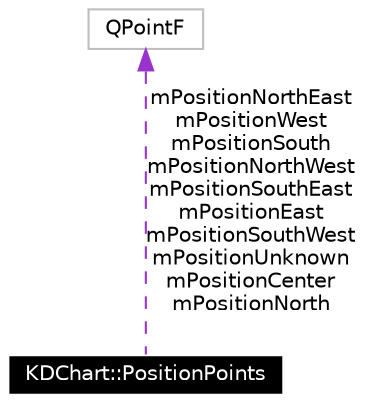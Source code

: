 digraph G
{
  edge [fontname="Helvetica",fontsize=10,labelfontname="Helvetica",labelfontsize=10];
  node [fontname="Helvetica",fontsize=10,shape=record];
  Node526 [label="KDChart::PositionPoints",height=0.2,width=0.4,color="white", fillcolor="black", style="filled" fontcolor="white"];
  Node527 -> Node526 [dir=back,color="darkorchid3",fontsize=10,style="dashed",label="mPositionNorthEast\nmPositionWest\nmPositionSouth\nmPositionNorthWest\nmPositionSouthEast\nmPositionEast\nmPositionSouthWest\nmPositionUnknown\nmPositionCenter\nmPositionNorth",fontname="Helvetica"];
  Node527 [label="QPointF",height=0.2,width=0.4,color="grey75"];
}
